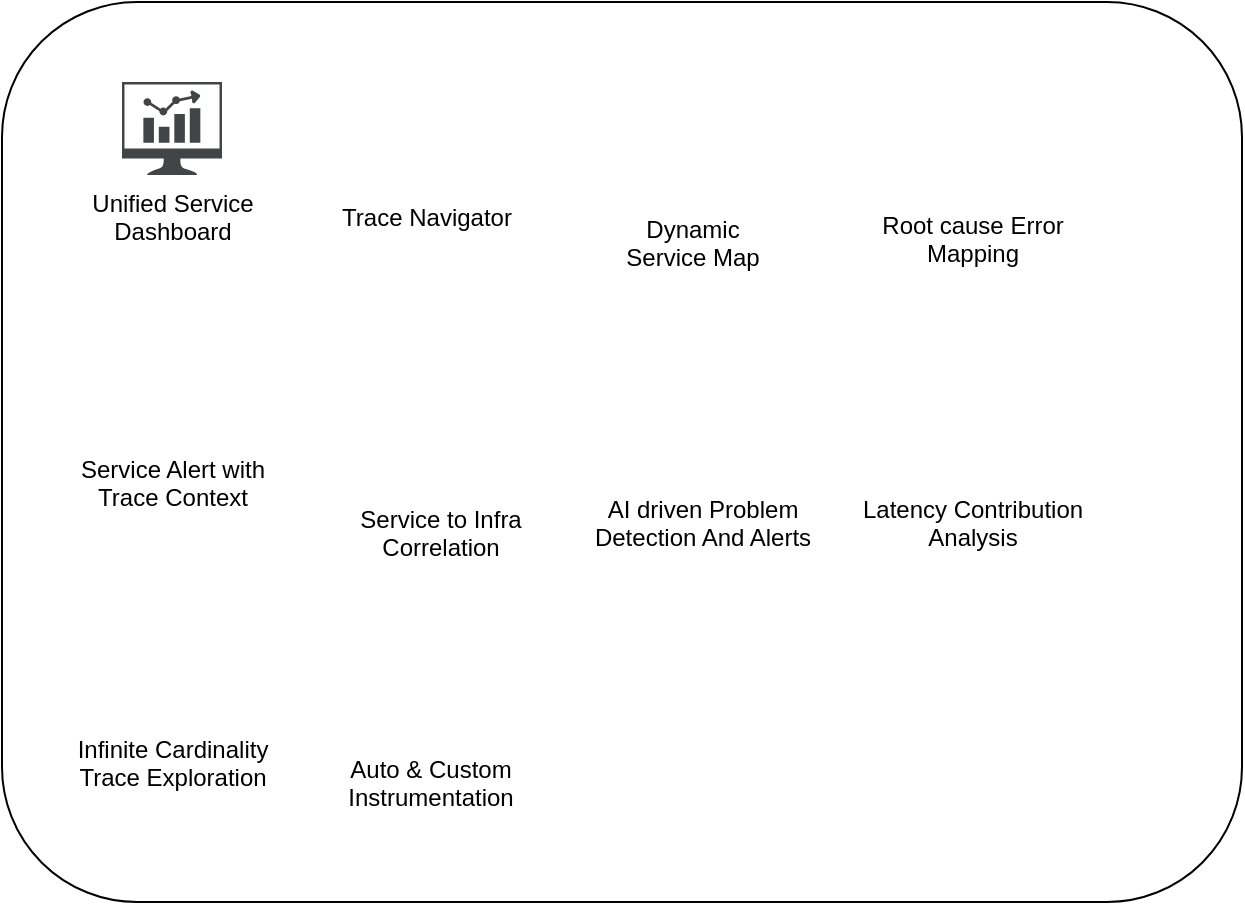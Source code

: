 <mxfile version="20.8.1" type="github">
  <diagram id="PPvhGRrnSJBHcDH-iYAf" name="Page-1">
    <mxGraphModel dx="1050" dy="1591" grid="1" gridSize="10" guides="1" tooltips="1" connect="1" arrows="1" fold="1" page="1" pageScale="1" pageWidth="850" pageHeight="1100" math="0" shadow="0">
      <root>
        <mxCell id="0" />
        <mxCell id="1" parent="0" />
        <mxCell id="7WYr4HtIH5gWZL--20nb-1" value="" style="rounded=1;whiteSpace=wrap;html=1;" vertex="1" parent="1">
          <mxGeometry x="70" y="-140" width="620" height="450" as="geometry" />
        </mxCell>
        <mxCell id="7WYr4HtIH5gWZL--20nb-2" value="Unified Service &lt;br&gt;Dashboard" style="sketch=0;pointerEvents=1;shadow=0;dashed=0;html=1;strokeColor=none;fillColor=#434445;aspect=fixed;labelPosition=center;verticalLabelPosition=bottom;verticalAlign=top;align=center;outlineConnect=0;shape=mxgraph.vvd.nsx_dashboard;" vertex="1" parent="1">
          <mxGeometry x="130" y="-99.99" width="50" height="46.5" as="geometry" />
        </mxCell>
        <mxCell id="7WYr4HtIH5gWZL--20nb-3" value="Trace Navigator" style="shape=image;html=1;verticalAlign=top;verticalLabelPosition=bottom;labelBackgroundColor=#ffffff;imageAspect=0;aspect=fixed;image=https://cdn1.iconfinder.com/data/icons/iconoir-vol-3/24/navigator-alt-128.png" vertex="1" parent="1">
          <mxGeometry x="249.25" y="-111.74" width="65.75" height="65.75" as="geometry" />
        </mxCell>
        <mxCell id="7WYr4HtIH5gWZL--20nb-4" value="Dynamic &lt;br&gt;Service Map" style="shape=image;html=1;verticalAlign=top;verticalLabelPosition=bottom;labelBackgroundColor=#ffffff;imageAspect=0;aspect=fixed;image=https://cdn4.iconfinder.com/data/icons/ionicons/512/icon-map-128.png" vertex="1" parent="1">
          <mxGeometry x="380" y="-109.62" width="70" height="70" as="geometry" />
        </mxCell>
        <mxCell id="7WYr4HtIH5gWZL--20nb-5" value="Root cause Error&lt;br&gt;Mapping" style="shape=image;html=1;verticalAlign=top;verticalLabelPosition=bottom;labelBackgroundColor=#ffffff;imageAspect=0;aspect=fixed;image=https://cdn1.iconfinder.com/data/icons/material-core/20/error-128.png" vertex="1" parent="1">
          <mxGeometry x="520" y="-111.74" width="70" height="70" as="geometry" />
        </mxCell>
        <mxCell id="7WYr4HtIH5gWZL--20nb-6" value="Service Alert with&lt;br&gt;Trace Context" style="shape=image;html=1;verticalAlign=top;verticalLabelPosition=bottom;labelBackgroundColor=#ffffff;imageAspect=0;aspect=fixed;image=https://cdn4.iconfinder.com/data/icons/internet-networking-and-communication-glyph-24/24/Alert_bell_notification_ring_snooze-128.png" vertex="1" parent="1">
          <mxGeometry x="115" width="80" height="80" as="geometry" />
        </mxCell>
        <mxCell id="7WYr4HtIH5gWZL--20nb-7" value="Latency Contribution&lt;br&gt;Analysis" style="shape=image;html=1;verticalAlign=top;verticalLabelPosition=bottom;labelBackgroundColor=#ffffff;imageAspect=0;aspect=fixed;image=https://cdn3.iconfinder.com/data/icons/analytic-investment-and-balanced-scorecard/512/634_Analysis_analytics_business_financial_research-128.png" vertex="1" parent="1">
          <mxGeometry x="515" y="20" width="80" height="80" as="geometry" />
        </mxCell>
        <mxCell id="7WYr4HtIH5gWZL--20nb-9" value="Infinite Cardinality&lt;br&gt;Trace Exploration" style="shape=image;html=1;verticalAlign=top;verticalLabelPosition=bottom;labelBackgroundColor=#ffffff;imageAspect=0;aspect=fixed;image=https://cdn1.iconfinder.com/data/icons/material-core/20/explore-128.png" vertex="1" parent="1">
          <mxGeometry x="120" y="150" width="70" height="70" as="geometry" />
        </mxCell>
        <mxCell id="7WYr4HtIH5gWZL--20nb-10" value="AI driven Problem&lt;br&gt;Detection And Alerts" style="shape=image;html=1;verticalAlign=top;verticalLabelPosition=bottom;labelBackgroundColor=#ffffff;imageAspect=0;aspect=fixed;image=https://cdn1.iconfinder.com/data/icons/software-engineering-and-video-gaming/512/487_Ai_brain_future_intelligence_machine_Data_Science_Fabrication_Lab-128.png" vertex="1" parent="1">
          <mxGeometry x="380" y="20" width="80" height="80" as="geometry" />
        </mxCell>
        <mxCell id="7WYr4HtIH5gWZL--20nb-16" value="Auto &amp;amp; Custom&lt;br&gt;Instrumentation" style="shape=image;html=1;verticalAlign=top;verticalLabelPosition=bottom;labelBackgroundColor=#ffffff;imageAspect=0;aspect=fixed;image=https://cdn0.iconfinder.com/data/icons/faticons-2/30/wheel4-128.png" vertex="1" parent="1">
          <mxGeometry x="243.72" y="150" width="80" height="80" as="geometry" />
        </mxCell>
        <mxCell id="7WYr4HtIH5gWZL--20nb-17" value="Service to Infra&lt;br&gt;Correlation" style="shape=image;html=1;verticalAlign=top;verticalLabelPosition=bottom;labelBackgroundColor=#ffffff;imageAspect=0;aspect=fixed;image=https://cdn2.iconfinder.com/data/icons/competitive-strategy-and-corporate-training/512/165_Infrastructure_monitoring_surveillance_vision_eye_network_cloud_smart_computing-128.png" vertex="1" parent="1">
          <mxGeometry x="243.72" y="15" width="90" height="90" as="geometry" />
        </mxCell>
      </root>
    </mxGraphModel>
  </diagram>
</mxfile>
